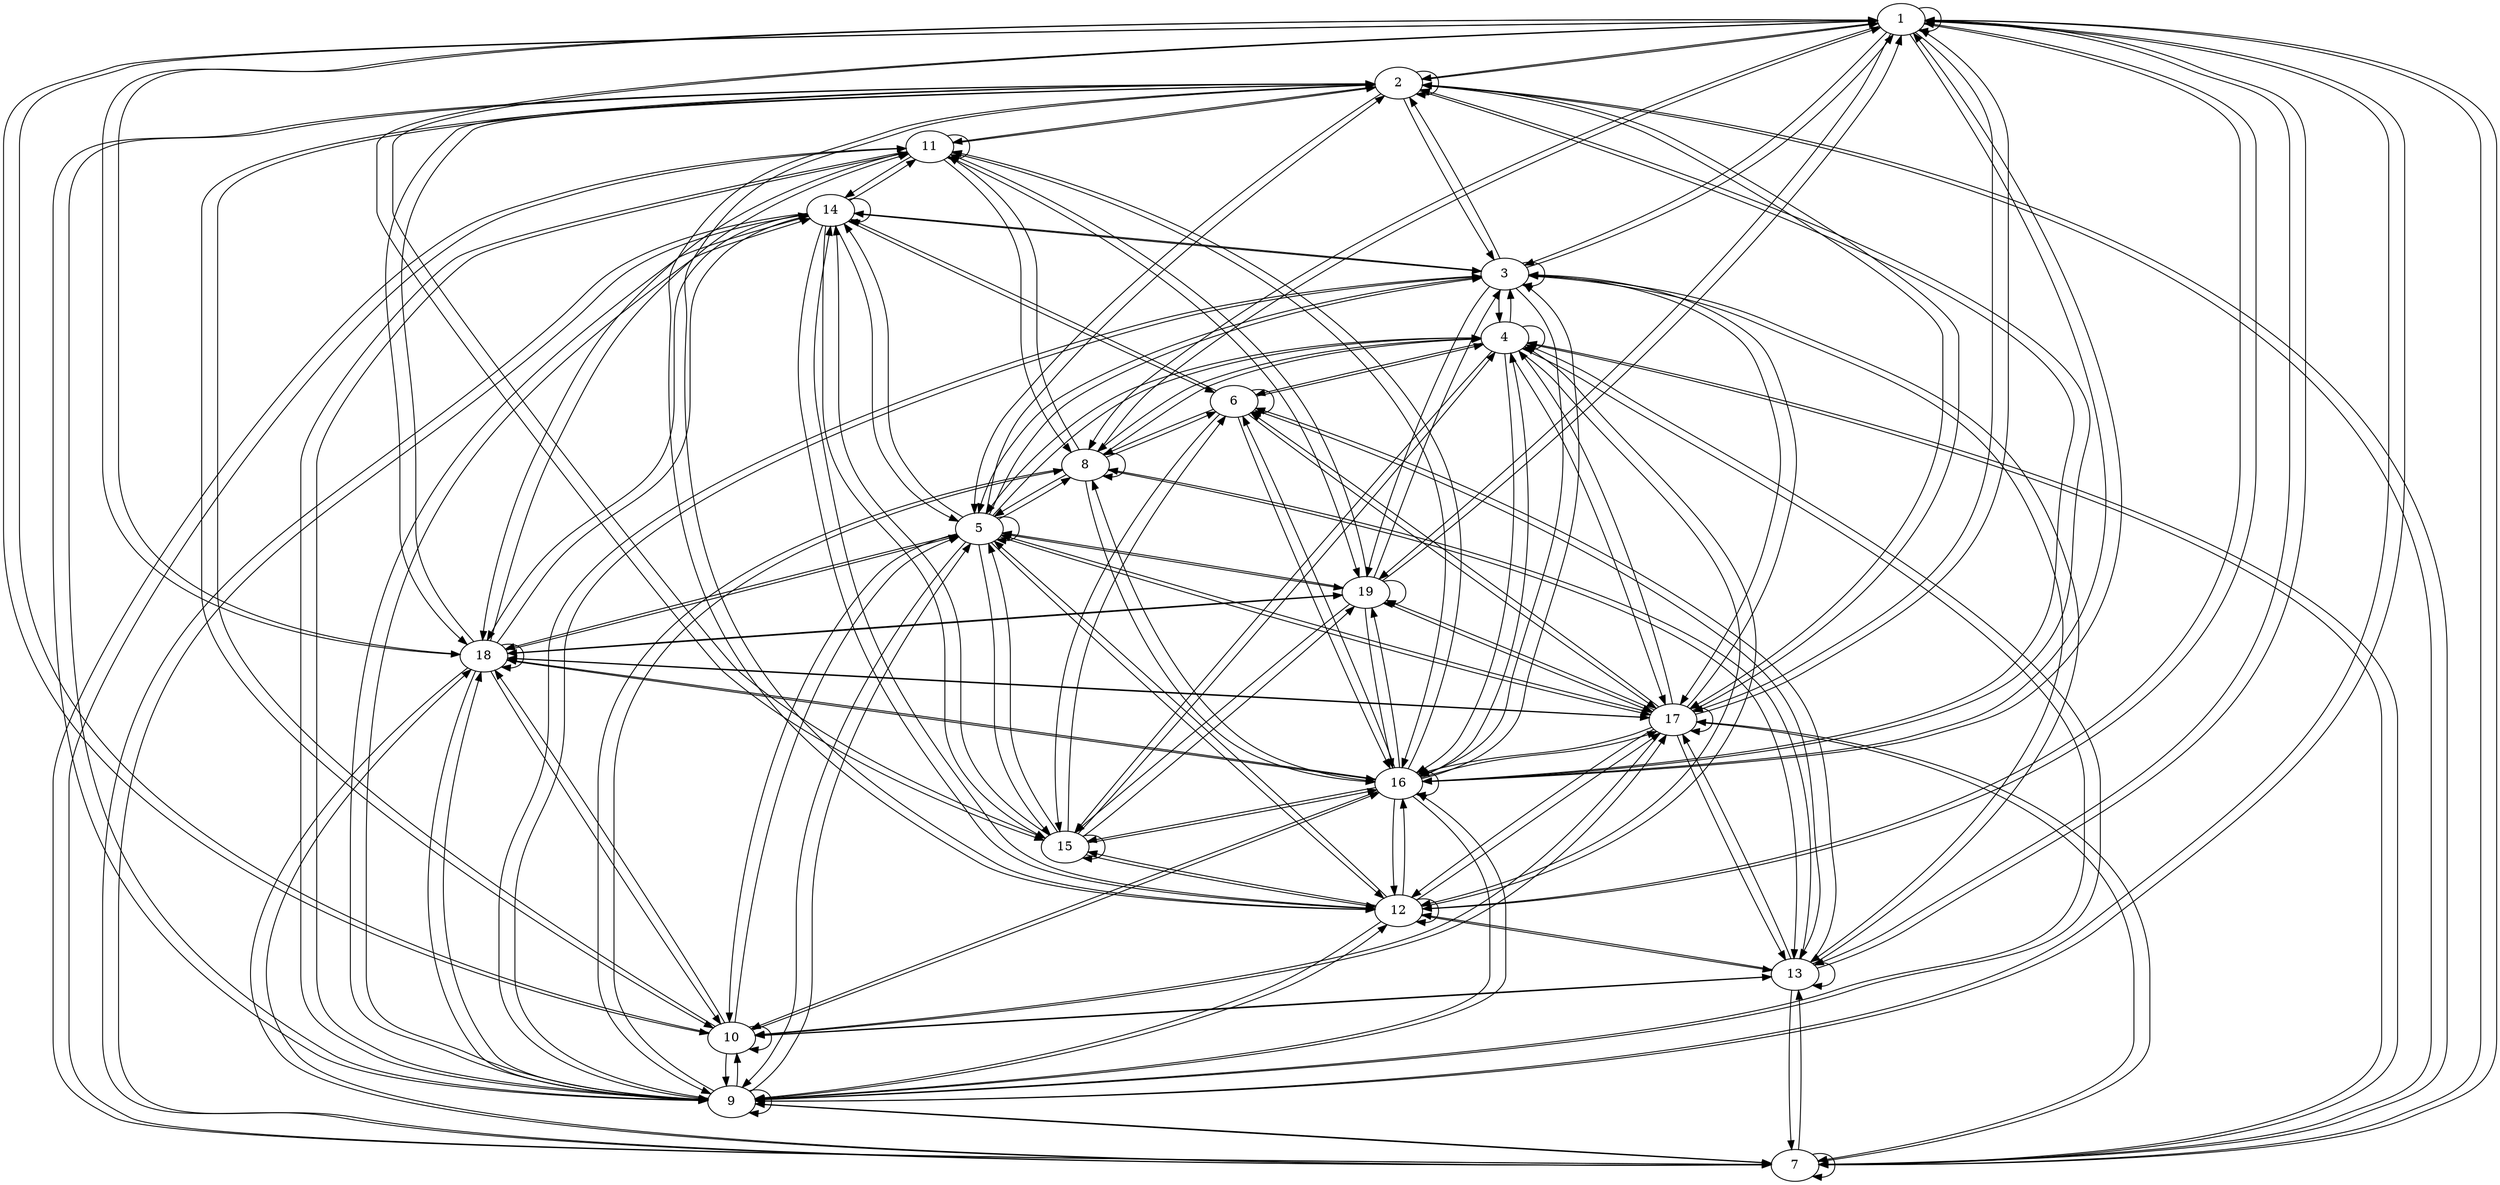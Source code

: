 digraph {
	1 -> 1
	1 -> 2
	1 -> 3
	1 -> 7
	1 -> 8
	1 -> 9
	1 -> 10
	1 -> 12
	1 -> 13
	1 -> 15
	1 -> 16
	1 -> 17
	1 -> 18
	1 -> 19
	2 -> 1
	2 -> 2
	2 -> 3
	2 -> 5
	2 -> 7
	2 -> 9
	2 -> 10
	2 -> 11
	2 -> 12
	2 -> 16
	2 -> 17
	2 -> 18
	3 -> 1
	3 -> 2
	3 -> 3
	3 -> 4
	3 -> 5
	3 -> 9
	3 -> 13
	3 -> 14
	3 -> 16
	3 -> 17
	3 -> 19
	4 -> 3
	4 -> 4
	4 -> 5
	4 -> 6
	4 -> 7
	4 -> 8
	4 -> 9
	4 -> 12
	4 -> 15
	4 -> 16
	4 -> 17
	5 -> 2
	5 -> 3
	5 -> 4
	5 -> 5
	5 -> 8
	5 -> 9
	5 -> 10
	5 -> 12
	5 -> 14
	5 -> 15
	5 -> 17
	5 -> 18
	5 -> 19
	6 -> 4
	6 -> 6
	6 -> 8
	6 -> 13
	6 -> 14
	6 -> 15
	6 -> 16
	6 -> 17
	7 -> 1
	7 -> 2
	7 -> 4
	7 -> 7
	7 -> 9
	7 -> 11
	7 -> 13
	7 -> 14
	7 -> 17
	7 -> 18
	8 -> 1
	8 -> 4
	8 -> 5
	8 -> 6
	8 -> 8
	8 -> 9
	8 -> 11
	8 -> 13
	8 -> 16
	9 -> 1
	9 -> 2
	9 -> 3
	9 -> 4
	9 -> 5
	9 -> 7
	9 -> 8
	9 -> 9
	9 -> 10
	9 -> 11
	9 -> 12
	9 -> 14
	9 -> 16
	9 -> 18
	10 -> 1
	10 -> 2
	10 -> 5
	10 -> 9
	10 -> 10
	10 -> 13
	10 -> 16
	10 -> 17
	10 -> 18
	11 -> 2
	11 -> 7
	11 -> 8
	11 -> 9
	11 -> 11
	11 -> 14
	11 -> 16
	11 -> 18
	11 -> 19
	12 -> 1
	12 -> 2
	12 -> 4
	12 -> 5
	12 -> 9
	12 -> 12
	12 -> 13
	12 -> 14
	12 -> 15
	12 -> 16
	12 -> 17
	13 -> 1
	13 -> 3
	13 -> 6
	13 -> 7
	13 -> 8
	13 -> 10
	13 -> 12
	13 -> 13
	13 -> 17
	14 -> 3
	14 -> 5
	14 -> 6
	14 -> 7
	14 -> 9
	14 -> 11
	14 -> 12
	14 -> 14
	14 -> 15
	14 -> 18
	15 -> 1
	15 -> 4
	15 -> 5
	15 -> 6
	15 -> 12
	15 -> 14
	15 -> 15
	15 -> 16
	15 -> 19
	16 -> 1
	16 -> 2
	16 -> 3
	16 -> 4
	16 -> 6
	16 -> 8
	16 -> 9
	16 -> 10
	16 -> 11
	16 -> 12
	16 -> 15
	16 -> 16
	16 -> 17
	16 -> 18
	16 -> 19
	17 -> 1
	17 -> 2
	17 -> 3
	17 -> 4
	17 -> 5
	17 -> 6
	17 -> 7
	17 -> 10
	17 -> 12
	17 -> 13
	17 -> 16
	17 -> 17
	17 -> 18
	17 -> 19
	18 -> 1
	18 -> 2
	18 -> 5
	18 -> 7
	18 -> 9
	18 -> 10
	18 -> 11
	18 -> 14
	18 -> 16
	18 -> 17
	18 -> 18
	18 -> 19
	19 -> 1
	19 -> 3
	19 -> 5
	19 -> 11
	19 -> 15
	19 -> 16
	19 -> 17
	19 -> 18
	19 -> 19
}
